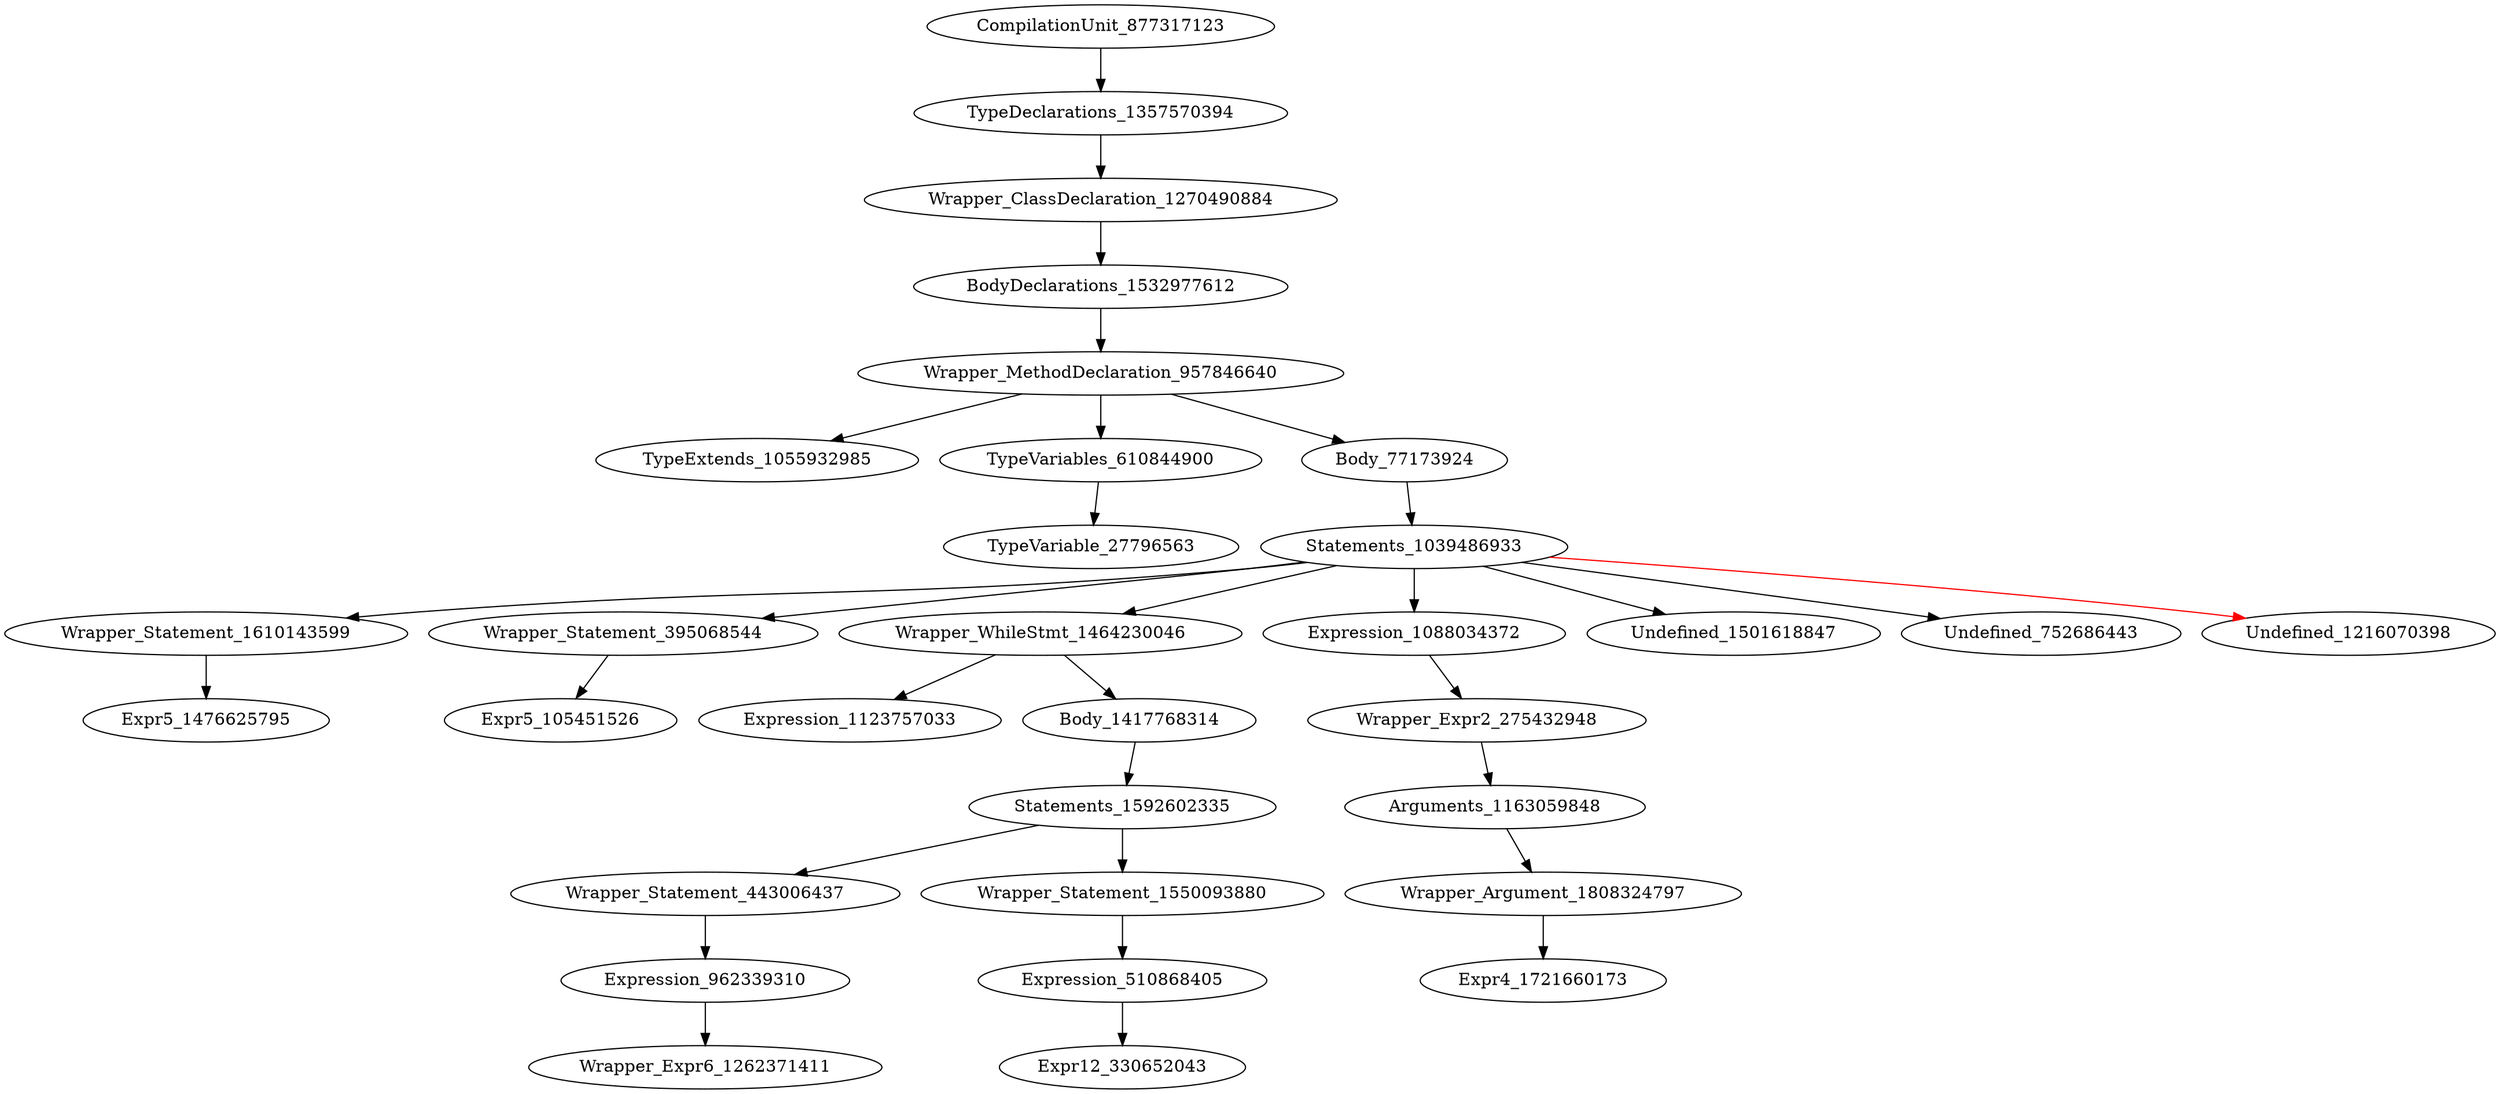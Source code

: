 digraph {
CompilationUnit_877317123 -> TypeDeclarations_1357570394
TypeDeclarations_1357570394 -> Wrapper_ClassDeclaration_1270490884
Wrapper_ClassDeclaration_1270490884 -> BodyDeclarations_1532977612
BodyDeclarations_1532977612 -> Wrapper_MethodDeclaration_957846640
Wrapper_MethodDeclaration_957846640 -> TypeExtends_1055932985
Wrapper_MethodDeclaration_957846640 -> TypeVariables_610844900
Wrapper_MethodDeclaration_957846640 -> Body_77173924
TypeVariables_610844900 -> TypeVariable_27796563
Body_77173924 -> Statements_1039486933
Statements_1039486933 -> Wrapper_Statement_1610143599
Statements_1039486933 -> Wrapper_Statement_395068544
Statements_1039486933 -> Wrapper_WhileStmt_1464230046
Statements_1039486933 -> Expression_1088034372
Statements_1039486933 -> Undefined_1501618847
Statements_1039486933 -> Undefined_752686443
Statements_1039486933 -> Undefined_1216070398 [color = red] 
Wrapper_Statement_1610143599 -> Expr5_1476625795
Wrapper_Statement_395068544 -> Expr5_105451526
Wrapper_WhileStmt_1464230046 -> Expression_1123757033
Wrapper_WhileStmt_1464230046 -> Body_1417768314
Expression_1088034372 -> Wrapper_Expr2_275432948
Body_1417768314 -> Statements_1592602335
Wrapper_Expr2_275432948 -> Arguments_1163059848
Statements_1592602335 -> Wrapper_Statement_443006437
Statements_1592602335 -> Wrapper_Statement_1550093880
Arguments_1163059848 -> Wrapper_Argument_1808324797
Wrapper_Statement_443006437 -> Expression_962339310
Wrapper_Statement_1550093880 -> Expression_510868405
Wrapper_Argument_1808324797 -> Expr4_1721660173
Expression_962339310 -> Wrapper_Expr6_1262371411
Expression_510868405 -> Expr12_330652043
}